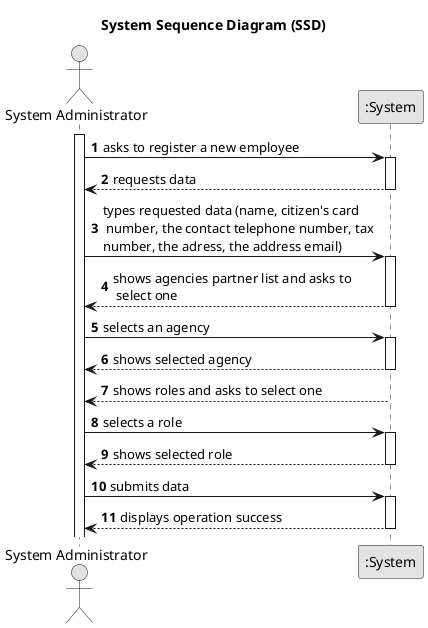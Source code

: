 @startuml
skinparam monochrome true
skinparam packageStyle rectangle
skinparam shadowing false

title System Sequence Diagram (SSD)

autonumber

actor "System Administrator" as Employee
participant ":System" as System

activate Employee

    Employee -> System : asks to register a new employee
    activate System

        System --> Employee : requests data
    deactivate System

    Employee -> System : types requested data (name, citizen's card\n number, the contact telephone number, tax\nnumber, the adress, the address email)
    activate System

        System --> Employee : shows agencies partner list and asks to \n select one
    deactivate System

    Employee -> System : selects an agency
    activate System

    System --> Employee : shows selected agency
        deactivate System

    System --> Employee : shows roles and asks to select one
        deactivate System

    Employee -> System : selects a role
            activate System


        System --> Employee : shows selected role
    deactivate System

    Employee -> System : submits data
    activate System

        System --> Employee : displays operation success
    deactivate System

@enduml